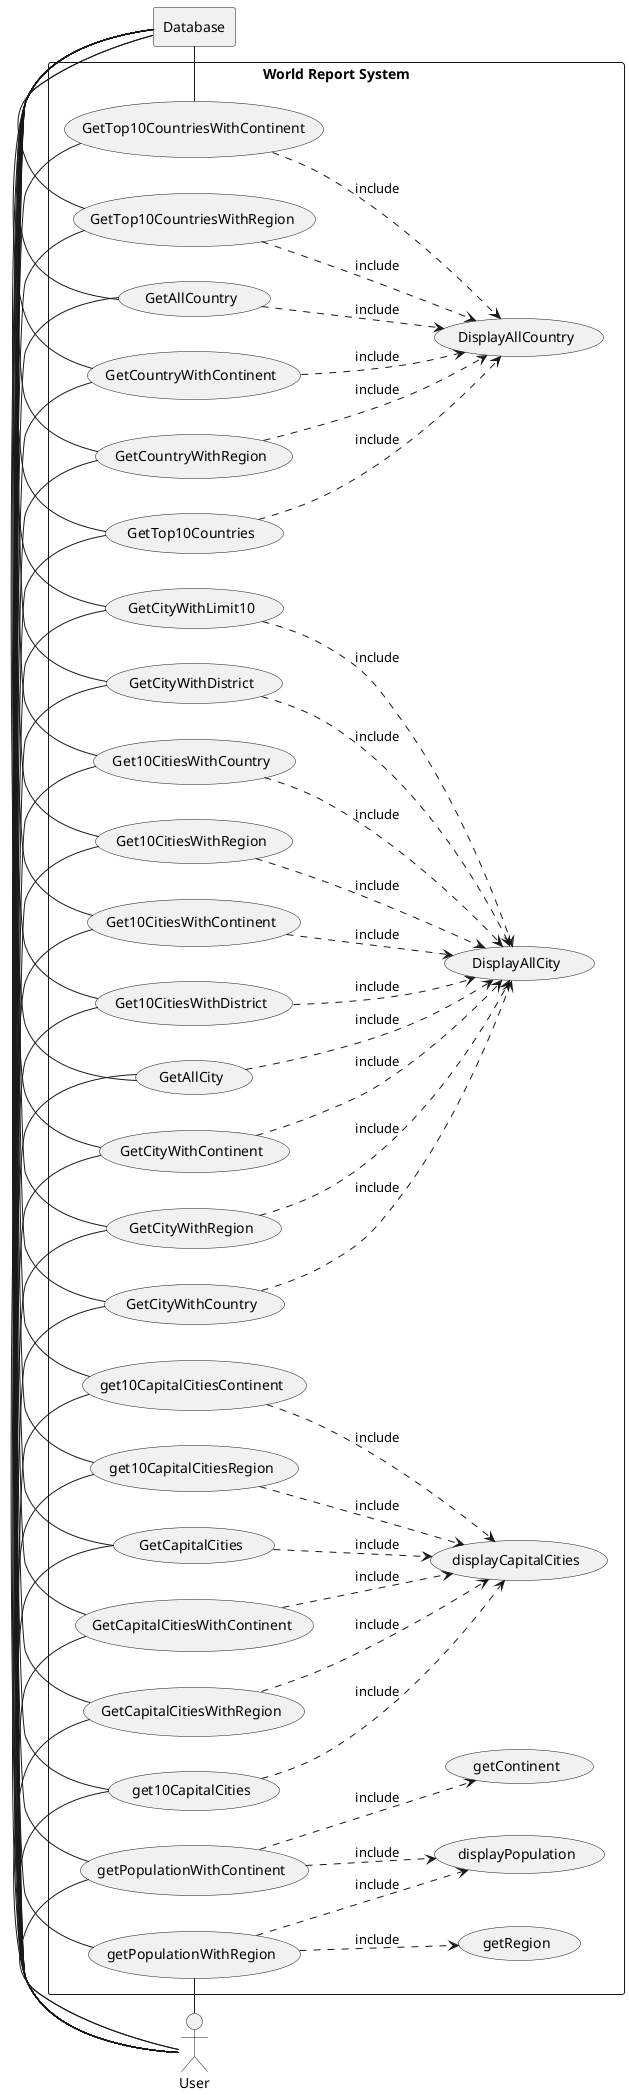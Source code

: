 @startuml

actor user as "User"

rectangle Database
left to right direction

rectangle "World Report System" {

    usecase UC1 as "GetAllCountry"
    usecase UCa as "DisplayAllCountry"
    usecase UCb as "DisplayAllCity"
    usecase UC2 as "GetCountryWithContinent"
    usecase UC3 as "GetCountryWithRegion"
    usecase UC4 as "GetTop10Countries"
    usecase UC5 as "GetTop10CountriesWithContinent"
    usecase UC6 as "GetTop10CountriesWithRegion"
    usecase UC7 as "GetAllCity"
    usecase UC8 as "GetCityWithContinent"
    usecase UC9 as "GetCityWithRegion"
    usecase UC10 as "GetCityWithCountry"
    usecase UC11 as "GetCityWithLimit10"
    usecase UC12 as "GetCityWithDistrict"
    usecase UC13 as "Get10CitiesWithCountry"
    usecase UC14 as "Get10CitiesWithRegion"
    usecase UC15 as "Get10CitiesWithContinent"
    usecase UC16 as "Get10CitiesWithDistrict"
    usecase UC17 as "GetCapitalCities"
    usecase UCc as "displayCapitalCities"
    usecase UC18 as "GetCapitalCitiesWithContinent"
    usecase UC19 as "GetCapitalCitiesWithRegion"
    usecase UC20 as "get10CapitalCities"
    usecase UC21 as "get10CapitalCitiesContinent"
    usecase UC22 as "get10CapitalCitiesRegion"
    usecase UCd as "displayPopulation"
    usecase UCe as "getRegion"
    usecase UCf as "getContinent"
    usecase UC23 as "getPopulationWithContinent"
    usecase UC24 as "getPopulationWithRegion"

    user - UC1
    user - UC2
    user - UC3
    user - UC4
    user - UC5
    user - UC6
    user - UC7
    user - UC8
    user - UC9
    user - UC10
    user - UC11
    user - UC12
    user - UC13
    user - UC14
    user - UC15
    user - UC16
    user - UC17
    user - UC18
    user - UC19
    user - UC20
    user - UC21
    user - UC22
    user - UC23
    user - UC24

    UC1 ..> UCa : include
    UC2 ..> UCa : include
    UC3 ..> UCa : include
    UC4 ..> UCa : include
    UC5 ..> UCa : include
    UC6 ..> UCa : include
    UC7 ..> UCb : include
    UC8 ..> UCb : include
    UC9 ..> UCb : include
    UC10 ..> UCb : include
    UC11 ..> UCb : include
    UC12 ..> UCb : include
    UC13 ..> UCb : include
    UC14 ..> UCb : include
    UC15 ..> UCb : include
    UC16 ..> UCb : include
    UC17 ..> UCc : include
    UC18 ..> UCc : include
    UC19 ..> UCc : include
    UC20 ..> UCc : include
    UC21 ..> UCc : include
    UC22 ..> UCc : include
    UC23 ..> UCd : include
    UC24 ..> UCd : include
    UC23 ..> UCf : include
    UC24 ..> UCe : include

    UC1 - Database
    UC2 - Database
    UC3 - Database
    UC4 - Database
    UC5 - Database
    UC6 - Database
    UC7 - Database
    UC8 - Database
    UC9 - Database
    UC10 - Database
    UC11 - Database
    UC12 - Database
    UC13 - Database
    UC14 - Database
    UC15 - Database
    UC16 - Database
    UC17 - Database
    UC18 - Database
    UC19 - Database
    UC20 - Database
    UC21 - Database
    UC22 - Database
    UC23 - Database
    UC24 - Database


}

@enduml